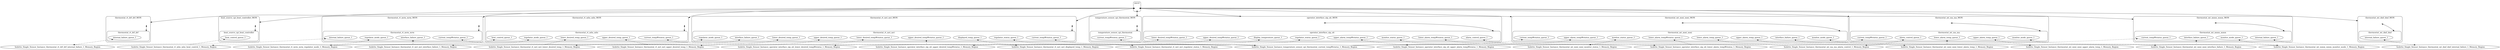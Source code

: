 digraph microkit {
  compound=true;

  // protection domains
  graph [style=rounded]
  subgraph cluster_thermostat_rt_mri_mri_MON {
    label = "thermostat_rt_mri_mri_MON";
    thermostat_rt_mri_mri_MON_INVIS [label="", style=invis, width=.5, height=.5, fixedsize=true]

    graph [style=rounded]
    subgraph cluster_thermostat_rt_mri_mri {
      label = "thermostat_rt_mri_mri";
      thermostat_rt_mri_mri_INVIS [label="", style=invis, width=.5, height=.5, fixedsize=true]

      pd_thermostat_rt_mri_mri_upper_desired_temp_queue_1 [label=upper_desired_temp_queue_1];
      pd_thermostat_rt_mri_mri_lower_desired_temp_queue_1 [label=lower_desired_temp_queue_1];
      pd_thermostat_rt_mri_mri_displayed_temp_queue_1 [label=displayed_temp_queue_1];
      pd_thermostat_rt_mri_mri_regulator_status_queue_1 [label=regulator_status_queue_1];
      pd_thermostat_rt_mri_mri_interface_failure_queue_1 [label=interface_failure_queue_1];
      pd_thermostat_rt_mri_mri_regulator_mode_queue_1 [label=regulator_mode_queue_1];
      pd_thermostat_rt_mri_mri_lower_desired_tempWstatus_queue_1 [label=lower_desired_tempWstatus_queue_1];
      pd_thermostat_rt_mri_mri_upper_desired_tempWstatus_queue_1 [label=upper_desired_tempWstatus_queue_1];
      pd_thermostat_rt_mri_mri_current_tempWstatus_queue_1 [label=current_tempWstatus_queue_1];
    }
  }

  graph [style=rounded]
  subgraph cluster_thermostat_rt_mhs_mhs_MON {
    label = "thermostat_rt_mhs_mhs_MON";
    thermostat_rt_mhs_mhs_MON_INVIS [label="", style=invis, width=.5, height=.5, fixedsize=true]

    graph [style=rounded]
    subgraph cluster_thermostat_rt_mhs_mhs {
      label = "thermostat_rt_mhs_mhs";
      thermostat_rt_mhs_mhs_INVIS [label="", style=invis, width=.5, height=.5, fixedsize=true]

      pd_thermostat_rt_mhs_mhs_upper_desired_temp_queue_1 [label=upper_desired_temp_queue_1];
      pd_thermostat_rt_mhs_mhs_lower_desired_temp_queue_1 [label=lower_desired_temp_queue_1];
      pd_thermostat_rt_mhs_mhs_heat_control_queue_1 [label=heat_control_queue_1];
      pd_thermostat_rt_mhs_mhs_regulator_mode_queue_1 [label=regulator_mode_queue_1];
      pd_thermostat_rt_mhs_mhs_current_tempWstatus_queue_1 [label=current_tempWstatus_queue_1];
    }
  }

  graph [style=rounded]
  subgraph cluster_thermostat_rt_mrm_mrm_MON {
    label = "thermostat_rt_mrm_mrm_MON";
    thermostat_rt_mrm_mrm_MON_INVIS [label="", style=invis, width=.5, height=.5, fixedsize=true]

    graph [style=rounded]
    subgraph cluster_thermostat_rt_mrm_mrm {
      label = "thermostat_rt_mrm_mrm";
      thermostat_rt_mrm_mrm_INVIS [label="", style=invis, width=.5, height=.5, fixedsize=true]

      pd_thermostat_rt_mrm_mrm_interface_failure_queue_1 [label=interface_failure_queue_1];
      pd_thermostat_rt_mrm_mrm_regulator_mode_queue_1 [label=regulator_mode_queue_1];
      pd_thermostat_rt_mrm_mrm_internal_failure_queue_1 [label=internal_failure_queue_1];
      pd_thermostat_rt_mrm_mrm_current_tempWstatus_queue_1 [label=current_tempWstatus_queue_1];
    }
  }

  graph [style=rounded]
  subgraph cluster_thermostat_rt_drf_drf_MON {
    label = "thermostat_rt_drf_drf_MON";
    thermostat_rt_drf_drf_MON_INVIS [label="", style=invis, width=.5, height=.5, fixedsize=true]

    graph [style=rounded]
    subgraph cluster_thermostat_rt_drf_drf {
      label = "thermostat_rt_drf_drf";
      thermostat_rt_drf_drf_INVIS [label="", style=invis, width=.5, height=.5, fixedsize=true]

      pd_thermostat_rt_drf_drf_internal_failure_queue_1 [label=internal_failure_queue_1];
    }
  }

  graph [style=rounded]
  subgraph cluster_thermostat_mt_mmi_mmi_MON {
    label = "thermostat_mt_mmi_mmi_MON";
    thermostat_mt_mmi_mmi_MON_INVIS [label="", style=invis, width=.5, height=.5, fixedsize=true]

    graph [style=rounded]
    subgraph cluster_thermostat_mt_mmi_mmi {
      label = "thermostat_mt_mmi_mmi";
      thermostat_mt_mmi_mmi_INVIS [label="", style=invis, width=.5, height=.5, fixedsize=true]

      pd_thermostat_mt_mmi_mmi_upper_alarm_temp_queue_1 [label=upper_alarm_temp_queue_1];
      pd_thermostat_mt_mmi_mmi_lower_alarm_temp_queue_1 [label=lower_alarm_temp_queue_1];
      pd_thermostat_mt_mmi_mmi_monitor_status_queue_1 [label=monitor_status_queue_1];
      pd_thermostat_mt_mmi_mmi_interface_failure_queue_1 [label=interface_failure_queue_1];
      pd_thermostat_mt_mmi_mmi_monitor_mode_queue_1 [label=monitor_mode_queue_1];
      pd_thermostat_mt_mmi_mmi_lower_alarm_tempWstatus_queue_1 [label=lower_alarm_tempWstatus_queue_1];
      pd_thermostat_mt_mmi_mmi_upper_alarm_tempWstatus_queue_1 [label=upper_alarm_tempWstatus_queue_1];
      pd_thermostat_mt_mmi_mmi_current_tempWstatus_queue_1 [label=current_tempWstatus_queue_1];
    }
  }

  graph [style=rounded]
  subgraph cluster_thermostat_mt_ma_ma_MON {
    label = "thermostat_mt_ma_ma_MON";
    thermostat_mt_ma_ma_MON_INVIS [label="", style=invis, width=.5, height=.5, fixedsize=true]

    graph [style=rounded]
    subgraph cluster_thermostat_mt_ma_ma {
      label = "thermostat_mt_ma_ma";
      thermostat_mt_ma_ma_INVIS [label="", style=invis, width=.5, height=.5, fixedsize=true]

      pd_thermostat_mt_ma_ma_upper_alarm_temp_queue_1 [label=upper_alarm_temp_queue_1];
      pd_thermostat_mt_ma_ma_lower_alarm_temp_queue_1 [label=lower_alarm_temp_queue_1];
      pd_thermostat_mt_ma_ma_alarm_control_queue_1 [label=alarm_control_queue_1];
      pd_thermostat_mt_ma_ma_monitor_mode_queue_1 [label=monitor_mode_queue_1];
      pd_thermostat_mt_ma_ma_current_tempWstatus_queue_1 [label=current_tempWstatus_queue_1];
    }
  }

  graph [style=rounded]
  subgraph cluster_thermostat_mt_mmm_mmm_MON {
    label = "thermostat_mt_mmm_mmm_MON";
    thermostat_mt_mmm_mmm_MON_INVIS [label="", style=invis, width=.5, height=.5, fixedsize=true]

    graph [style=rounded]
    subgraph cluster_thermostat_mt_mmm_mmm {
      label = "thermostat_mt_mmm_mmm";
      thermostat_mt_mmm_mmm_INVIS [label="", style=invis, width=.5, height=.5, fixedsize=true]

      pd_thermostat_mt_mmm_mmm_interface_failure_queue_1 [label=interface_failure_queue_1];
      pd_thermostat_mt_mmm_mmm_monitor_mode_queue_1 [label=monitor_mode_queue_1];
      pd_thermostat_mt_mmm_mmm_internal_failure_queue_1 [label=internal_failure_queue_1];
      pd_thermostat_mt_mmm_mmm_current_tempWstatus_queue_1 [label=current_tempWstatus_queue_1];
    }
  }

  graph [style=rounded]
  subgraph cluster_thermostat_mt_dmf_dmf_MON {
    label = "thermostat_mt_dmf_dmf_MON";
    thermostat_mt_dmf_dmf_MON_INVIS [label="", style=invis, width=.5, height=.5, fixedsize=true]

    graph [style=rounded]
    subgraph cluster_thermostat_mt_dmf_dmf {
      label = "thermostat_mt_dmf_dmf";
      thermostat_mt_dmf_dmf_INVIS [label="", style=invis, width=.5, height=.5, fixedsize=true]

      pd_thermostat_mt_dmf_dmf_internal_failure_queue_1 [label=internal_failure_queue_1];
    }
  }

  graph [style=rounded]
  subgraph cluster_operator_interface_oip_oit_MON {
    label = "operator_interface_oip_oit_MON";
    operator_interface_oip_oit_MON_INVIS [label="", style=invis, width=.5, height=.5, fixedsize=true]

    graph [style=rounded]
    subgraph cluster_operator_interface_oip_oit {
      label = "operator_interface_oip_oit";
      operator_interface_oip_oit_INVIS [label="", style=invis, width=.5, height=.5, fixedsize=true]

      pd_operator_interface_oip_oit_display_temperature_queue_1 [label=display_temperature_queue_1];
      pd_operator_interface_oip_oit_regulator_status_queue_1 [label=regulator_status_queue_1];
      pd_operator_interface_oip_oit_monitor_status_queue_1 [label=monitor_status_queue_1];
      pd_operator_interface_oip_oit_alarm_control_queue_1 [label=alarm_control_queue_1];
      pd_operator_interface_oip_oit_lower_desired_tempWstatus_queue_1 [label=lower_desired_tempWstatus_queue_1];
      pd_operator_interface_oip_oit_upper_desired_tempWstatus_queue_1 [label=upper_desired_tempWstatus_queue_1];
      pd_operator_interface_oip_oit_lower_alarm_tempWstatus_queue_1 [label=lower_alarm_tempWstatus_queue_1];
      pd_operator_interface_oip_oit_upper_alarm_tempWstatus_queue_1 [label=upper_alarm_tempWstatus_queue_1];
    }
  }

  graph [style=rounded]
  subgraph cluster_temperature_sensor_cpi_thermostat_MON {
    label = "temperature_sensor_cpi_thermostat_MON";
    temperature_sensor_cpi_thermostat_MON_INVIS [label="", style=invis, width=.5, height=.5, fixedsize=true]

    graph [style=rounded]
    subgraph cluster_temperature_sensor_cpi_thermostat {
      label = "temperature_sensor_cpi_thermostat";
      temperature_sensor_cpi_thermostat_INVIS [label="", style=invis, width=.5, height=.5, fixedsize=true]

      pd_temperature_sensor_cpi_thermostat_current_tempWstatus_queue_1 [label=current_tempWstatus_queue_1];
    }
  }

  graph [style=rounded]
  subgraph cluster_heat_source_cpi_heat_controller_MON {
    label = "heat_source_cpi_heat_controller_MON";
    heat_source_cpi_heat_controller_MON_INVIS [label="", style=invis, width=.5, height=.5, fixedsize=true]

    graph [style=rounded]
    subgraph cluster_heat_source_cpi_heat_controller {
      label = "heat_source_cpi_heat_controller";
      heat_source_cpi_heat_controller_INVIS [label="", style=invis, width=.5, height=.5, fixedsize=true]

      pd_heat_source_cpi_heat_controller_heat_control_queue_1 [label=heat_control_queue_1];
    }
  }

  graph [style=rounded]
  subgraph cluster_pacer {
    label = "pacer";
    pacer_INVIS [label="", style=invis, width=.5, height=.5, fixedsize=true]

  }

  // memory regions
  Isolette_Single_Sensor_Instance_thermostat_rt_mri_mri_upper_desired_temp_1_Memory_Region;

  Isolette_Single_Sensor_Instance_thermostat_rt_mri_mri_lower_desired_temp_1_Memory_Region;

  Isolette_Single_Sensor_Instance_thermostat_rt_mri_mri_displayed_temp_1_Memory_Region;

  Isolette_Single_Sensor_Instance_thermostat_rt_mri_mri_regulator_status_1_Memory_Region;

  Isolette_Single_Sensor_Instance_thermostat_rt_mri_mri_interface_failure_1_Memory_Region;

  Isolette_Single_Sensor_Instance_thermostat_rt_mhs_mhs_heat_control_1_Memory_Region;

  Isolette_Single_Sensor_Instance_thermostat_rt_mrm_mrm_regulator_mode_1_Memory_Region;

  Isolette_Single_Sensor_Instance_thermostat_rt_drf_drf_internal_failure_1_Memory_Region;

  Isolette_Single_Sensor_Instance_thermostat_mt_mmi_mmi_upper_alarm_temp_1_Memory_Region;

  Isolette_Single_Sensor_Instance_thermostat_mt_mmi_mmi_lower_alarm_temp_1_Memory_Region;

  Isolette_Single_Sensor_Instance_thermostat_mt_mmi_mmi_monitor_status_1_Memory_Region;

  Isolette_Single_Sensor_Instance_thermostat_mt_mmi_mmi_interface_failure_1_Memory_Region;

  Isolette_Single_Sensor_Instance_thermostat_mt_ma_ma_alarm_control_1_Memory_Region;

  Isolette_Single_Sensor_Instance_thermostat_mt_mmm_mmm_monitor_mode_1_Memory_Region;

  Isolette_Single_Sensor_Instance_thermostat_mt_dmf_dmf_internal_failure_1_Memory_Region;

  Isolette_Single_Sensor_Instance_operator_interface_oip_oit_lower_desired_tempWstatus_1_Memory_Region;

  Isolette_Single_Sensor_Instance_operator_interface_oip_oit_upper_desired_tempWstatus_1_Memory_Region;

  Isolette_Single_Sensor_Instance_operator_interface_oip_oit_lower_alarm_tempWstatus_1_Memory_Region;

  Isolette_Single_Sensor_Instance_operator_interface_oip_oit_upper_alarm_tempWstatus_1_Memory_Region;

  Isolette_Single_Sensor_Instance_temperature_sensor_cpi_thermostat_current_tempWstatus_1_Memory_Region;

  // channels
  pacer_INVIS -> thermostat_rt_mri_mri_MON_INVIS [lhead=cluster_thermostat_rt_mri_mri_MON, minlen=2, dir=both];
  thermostat_rt_mri_mri_MON_INVIS -> thermostat_rt_mri_mri_INVIS [lhead=cluster_thermostat_rt_mri_mri, minlen=2, dir=both];
  pacer_INVIS -> thermostat_rt_mhs_mhs_MON_INVIS [lhead=cluster_thermostat_rt_mhs_mhs_MON, minlen=2, dir=both];
  thermostat_rt_mhs_mhs_MON_INVIS -> thermostat_rt_mhs_mhs_INVIS [lhead=cluster_thermostat_rt_mhs_mhs, minlen=2, dir=both];
  pacer_INVIS -> thermostat_rt_mrm_mrm_MON_INVIS [lhead=cluster_thermostat_rt_mrm_mrm_MON, minlen=2, dir=both];
  thermostat_rt_mrm_mrm_MON_INVIS -> thermostat_rt_mrm_mrm_INVIS [lhead=cluster_thermostat_rt_mrm_mrm, minlen=2, dir=both];
  pacer_INVIS -> thermostat_rt_drf_drf_MON_INVIS [lhead=cluster_thermostat_rt_drf_drf_MON, minlen=2, dir=both];
  thermostat_rt_drf_drf_MON_INVIS -> thermostat_rt_drf_drf_INVIS [lhead=cluster_thermostat_rt_drf_drf, minlen=2, dir=both];
  pacer_INVIS -> thermostat_mt_mmi_mmi_MON_INVIS [lhead=cluster_thermostat_mt_mmi_mmi_MON, minlen=2, dir=both];
  thermostat_mt_mmi_mmi_MON_INVIS -> thermostat_mt_mmi_mmi_INVIS [lhead=cluster_thermostat_mt_mmi_mmi, minlen=2, dir=both];
  pacer_INVIS -> thermostat_mt_ma_ma_MON_INVIS [lhead=cluster_thermostat_mt_ma_ma_MON, minlen=2, dir=both];
  thermostat_mt_ma_ma_MON_INVIS -> thermostat_mt_ma_ma_INVIS [lhead=cluster_thermostat_mt_ma_ma, minlen=2, dir=both];
  pacer_INVIS -> thermostat_mt_mmm_mmm_MON_INVIS [lhead=cluster_thermostat_mt_mmm_mmm_MON, minlen=2, dir=both];
  thermostat_mt_mmm_mmm_MON_INVIS -> thermostat_mt_mmm_mmm_INVIS [lhead=cluster_thermostat_mt_mmm_mmm, minlen=2, dir=both];
  pacer_INVIS -> thermostat_mt_dmf_dmf_MON_INVIS [lhead=cluster_thermostat_mt_dmf_dmf_MON, minlen=2, dir=both];
  thermostat_mt_dmf_dmf_MON_INVIS -> thermostat_mt_dmf_dmf_INVIS [lhead=cluster_thermostat_mt_dmf_dmf, minlen=2, dir=both];
  pacer_INVIS -> operator_interface_oip_oit_MON_INVIS [lhead=cluster_operator_interface_oip_oit_MON, minlen=2, dir=both];
  operator_interface_oip_oit_MON_INVIS -> operator_interface_oip_oit_INVIS [lhead=cluster_operator_interface_oip_oit, minlen=2, dir=both];
  pacer_INVIS -> temperature_sensor_cpi_thermostat_MON_INVIS [lhead=cluster_temperature_sensor_cpi_thermostat_MON, minlen=2, dir=both];
  temperature_sensor_cpi_thermostat_MON_INVIS -> temperature_sensor_cpi_thermostat_INVIS [lhead=cluster_temperature_sensor_cpi_thermostat, minlen=2, dir=both];
  pacer_INVIS -> heat_source_cpi_heat_controller_MON_INVIS [lhead=cluster_heat_source_cpi_heat_controller_MON, minlen=2, dir=both];
  heat_source_cpi_heat_controller_MON_INVIS -> heat_source_cpi_heat_controller_INVIS [lhead=cluster_heat_source_cpi_heat_controller, minlen=2, dir=both];

  // shared memory mappings
  pd_thermostat_rt_mri_mri_upper_desired_temp_queue_1 -> Isolette_Single_Sensor_Instance_thermostat_rt_mri_mri_upper_desired_temp_1_Memory_Region [dir=both, style=dashed];
  pd_thermostat_rt_mri_mri_lower_desired_temp_queue_1 -> Isolette_Single_Sensor_Instance_thermostat_rt_mri_mri_lower_desired_temp_1_Memory_Region [dir=both, style=dashed];
  pd_thermostat_rt_mri_mri_displayed_temp_queue_1 -> Isolette_Single_Sensor_Instance_thermostat_rt_mri_mri_displayed_temp_1_Memory_Region [dir=both, style=dashed];
  pd_thermostat_rt_mri_mri_regulator_status_queue_1 -> Isolette_Single_Sensor_Instance_thermostat_rt_mri_mri_regulator_status_1_Memory_Region [dir=both, style=dashed];
  pd_thermostat_rt_mri_mri_interface_failure_queue_1 -> Isolette_Single_Sensor_Instance_thermostat_rt_mri_mri_interface_failure_1_Memory_Region [dir=both, style=dashed];
  pd_thermostat_rt_mri_mri_regulator_mode_queue_1 -> Isolette_Single_Sensor_Instance_thermostat_rt_mrm_mrm_regulator_mode_1_Memory_Region [dir=back, style=dashed];
  pd_thermostat_rt_mri_mri_lower_desired_tempWstatus_queue_1 -> Isolette_Single_Sensor_Instance_operator_interface_oip_oit_lower_desired_tempWstatus_1_Memory_Region [dir=back, style=dashed];
  pd_thermostat_rt_mri_mri_upper_desired_tempWstatus_queue_1 -> Isolette_Single_Sensor_Instance_operator_interface_oip_oit_upper_desired_tempWstatus_1_Memory_Region [dir=back, style=dashed];
  pd_thermostat_rt_mri_mri_current_tempWstatus_queue_1 -> Isolette_Single_Sensor_Instance_temperature_sensor_cpi_thermostat_current_tempWstatus_1_Memory_Region [dir=back, style=dashed];
  pd_thermostat_rt_mhs_mhs_upper_desired_temp_queue_1 -> Isolette_Single_Sensor_Instance_thermostat_rt_mri_mri_upper_desired_temp_1_Memory_Region [dir=back, style=dashed];
  pd_thermostat_rt_mhs_mhs_lower_desired_temp_queue_1 -> Isolette_Single_Sensor_Instance_thermostat_rt_mri_mri_lower_desired_temp_1_Memory_Region [dir=back, style=dashed];
  pd_thermostat_rt_mhs_mhs_heat_control_queue_1 -> Isolette_Single_Sensor_Instance_thermostat_rt_mhs_mhs_heat_control_1_Memory_Region [dir=both, style=dashed];
  pd_thermostat_rt_mhs_mhs_regulator_mode_queue_1 -> Isolette_Single_Sensor_Instance_thermostat_rt_mrm_mrm_regulator_mode_1_Memory_Region [dir=back, style=dashed];
  pd_thermostat_rt_mhs_mhs_current_tempWstatus_queue_1 -> Isolette_Single_Sensor_Instance_temperature_sensor_cpi_thermostat_current_tempWstatus_1_Memory_Region [dir=back, style=dashed];
  pd_thermostat_rt_mrm_mrm_interface_failure_queue_1 -> Isolette_Single_Sensor_Instance_thermostat_rt_mri_mri_interface_failure_1_Memory_Region [dir=back, style=dashed];
  pd_thermostat_rt_mrm_mrm_regulator_mode_queue_1 -> Isolette_Single_Sensor_Instance_thermostat_rt_mrm_mrm_regulator_mode_1_Memory_Region [dir=both, style=dashed];
  pd_thermostat_rt_mrm_mrm_internal_failure_queue_1 -> Isolette_Single_Sensor_Instance_thermostat_rt_drf_drf_internal_failure_1_Memory_Region [dir=back, style=dashed];
  pd_thermostat_rt_mrm_mrm_current_tempWstatus_queue_1 -> Isolette_Single_Sensor_Instance_temperature_sensor_cpi_thermostat_current_tempWstatus_1_Memory_Region [dir=back, style=dashed];
  pd_thermostat_rt_drf_drf_internal_failure_queue_1 -> Isolette_Single_Sensor_Instance_thermostat_rt_drf_drf_internal_failure_1_Memory_Region [dir=both, style=dashed];
  pd_thermostat_mt_mmi_mmi_upper_alarm_temp_queue_1 -> Isolette_Single_Sensor_Instance_thermostat_mt_mmi_mmi_upper_alarm_temp_1_Memory_Region [dir=both, style=dashed];
  pd_thermostat_mt_mmi_mmi_lower_alarm_temp_queue_1 -> Isolette_Single_Sensor_Instance_thermostat_mt_mmi_mmi_lower_alarm_temp_1_Memory_Region [dir=both, style=dashed];
  pd_thermostat_mt_mmi_mmi_monitor_status_queue_1 -> Isolette_Single_Sensor_Instance_thermostat_mt_mmi_mmi_monitor_status_1_Memory_Region [dir=both, style=dashed];
  pd_thermostat_mt_mmi_mmi_interface_failure_queue_1 -> Isolette_Single_Sensor_Instance_thermostat_mt_mmi_mmi_interface_failure_1_Memory_Region [dir=both, style=dashed];
  pd_thermostat_mt_mmi_mmi_monitor_mode_queue_1 -> Isolette_Single_Sensor_Instance_thermostat_mt_mmm_mmm_monitor_mode_1_Memory_Region [dir=back, style=dashed];
  pd_thermostat_mt_mmi_mmi_lower_alarm_tempWstatus_queue_1 -> Isolette_Single_Sensor_Instance_operator_interface_oip_oit_lower_alarm_tempWstatus_1_Memory_Region [dir=back, style=dashed];
  pd_thermostat_mt_mmi_mmi_upper_alarm_tempWstatus_queue_1 -> Isolette_Single_Sensor_Instance_operator_interface_oip_oit_upper_alarm_tempWstatus_1_Memory_Region [dir=back, style=dashed];
  pd_thermostat_mt_mmi_mmi_current_tempWstatus_queue_1 -> Isolette_Single_Sensor_Instance_temperature_sensor_cpi_thermostat_current_tempWstatus_1_Memory_Region [dir=back, style=dashed];
  pd_thermostat_mt_ma_ma_upper_alarm_temp_queue_1 -> Isolette_Single_Sensor_Instance_thermostat_mt_mmi_mmi_upper_alarm_temp_1_Memory_Region [dir=back, style=dashed];
  pd_thermostat_mt_ma_ma_lower_alarm_temp_queue_1 -> Isolette_Single_Sensor_Instance_thermostat_mt_mmi_mmi_lower_alarm_temp_1_Memory_Region [dir=back, style=dashed];
  pd_thermostat_mt_ma_ma_alarm_control_queue_1 -> Isolette_Single_Sensor_Instance_thermostat_mt_ma_ma_alarm_control_1_Memory_Region [dir=both, style=dashed];
  pd_thermostat_mt_ma_ma_monitor_mode_queue_1 -> Isolette_Single_Sensor_Instance_thermostat_mt_mmm_mmm_monitor_mode_1_Memory_Region [dir=back, style=dashed];
  pd_thermostat_mt_ma_ma_current_tempWstatus_queue_1 -> Isolette_Single_Sensor_Instance_temperature_sensor_cpi_thermostat_current_tempWstatus_1_Memory_Region [dir=back, style=dashed];
  pd_thermostat_mt_mmm_mmm_interface_failure_queue_1 -> Isolette_Single_Sensor_Instance_thermostat_mt_mmi_mmi_interface_failure_1_Memory_Region [dir=back, style=dashed];
  pd_thermostat_mt_mmm_mmm_monitor_mode_queue_1 -> Isolette_Single_Sensor_Instance_thermostat_mt_mmm_mmm_monitor_mode_1_Memory_Region [dir=both, style=dashed];
  pd_thermostat_mt_mmm_mmm_internal_failure_queue_1 -> Isolette_Single_Sensor_Instance_thermostat_mt_dmf_dmf_internal_failure_1_Memory_Region [dir=back, style=dashed];
  pd_thermostat_mt_mmm_mmm_current_tempWstatus_queue_1 -> Isolette_Single_Sensor_Instance_temperature_sensor_cpi_thermostat_current_tempWstatus_1_Memory_Region [dir=back, style=dashed];
  pd_thermostat_mt_dmf_dmf_internal_failure_queue_1 -> Isolette_Single_Sensor_Instance_thermostat_mt_dmf_dmf_internal_failure_1_Memory_Region [dir=both, style=dashed];
  pd_operator_interface_oip_oit_display_temperature_queue_1 -> Isolette_Single_Sensor_Instance_thermostat_rt_mri_mri_displayed_temp_1_Memory_Region [dir=back, style=dashed];
  pd_operator_interface_oip_oit_regulator_status_queue_1 -> Isolette_Single_Sensor_Instance_thermostat_rt_mri_mri_regulator_status_1_Memory_Region [dir=back, style=dashed];
  pd_operator_interface_oip_oit_monitor_status_queue_1 -> Isolette_Single_Sensor_Instance_thermostat_mt_mmi_mmi_monitor_status_1_Memory_Region [dir=back, style=dashed];
  pd_operator_interface_oip_oit_alarm_control_queue_1 -> Isolette_Single_Sensor_Instance_thermostat_mt_ma_ma_alarm_control_1_Memory_Region [dir=back, style=dashed];
  pd_operator_interface_oip_oit_lower_desired_tempWstatus_queue_1 -> Isolette_Single_Sensor_Instance_operator_interface_oip_oit_lower_desired_tempWstatus_1_Memory_Region [dir=both, style=dashed];
  pd_operator_interface_oip_oit_upper_desired_tempWstatus_queue_1 -> Isolette_Single_Sensor_Instance_operator_interface_oip_oit_upper_desired_tempWstatus_1_Memory_Region [dir=both, style=dashed];
  pd_operator_interface_oip_oit_lower_alarm_tempWstatus_queue_1 -> Isolette_Single_Sensor_Instance_operator_interface_oip_oit_lower_alarm_tempWstatus_1_Memory_Region [dir=both, style=dashed];
  pd_operator_interface_oip_oit_upper_alarm_tempWstatus_queue_1 -> Isolette_Single_Sensor_Instance_operator_interface_oip_oit_upper_alarm_tempWstatus_1_Memory_Region [dir=both, style=dashed];
  pd_temperature_sensor_cpi_thermostat_current_tempWstatus_queue_1 -> Isolette_Single_Sensor_Instance_temperature_sensor_cpi_thermostat_current_tempWstatus_1_Memory_Region [dir=both, style=dashed];
  pd_heat_source_cpi_heat_controller_heat_control_queue_1 -> Isolette_Single_Sensor_Instance_thermostat_rt_mhs_mhs_heat_control_1_Memory_Region [dir=back, style=dashed];
}